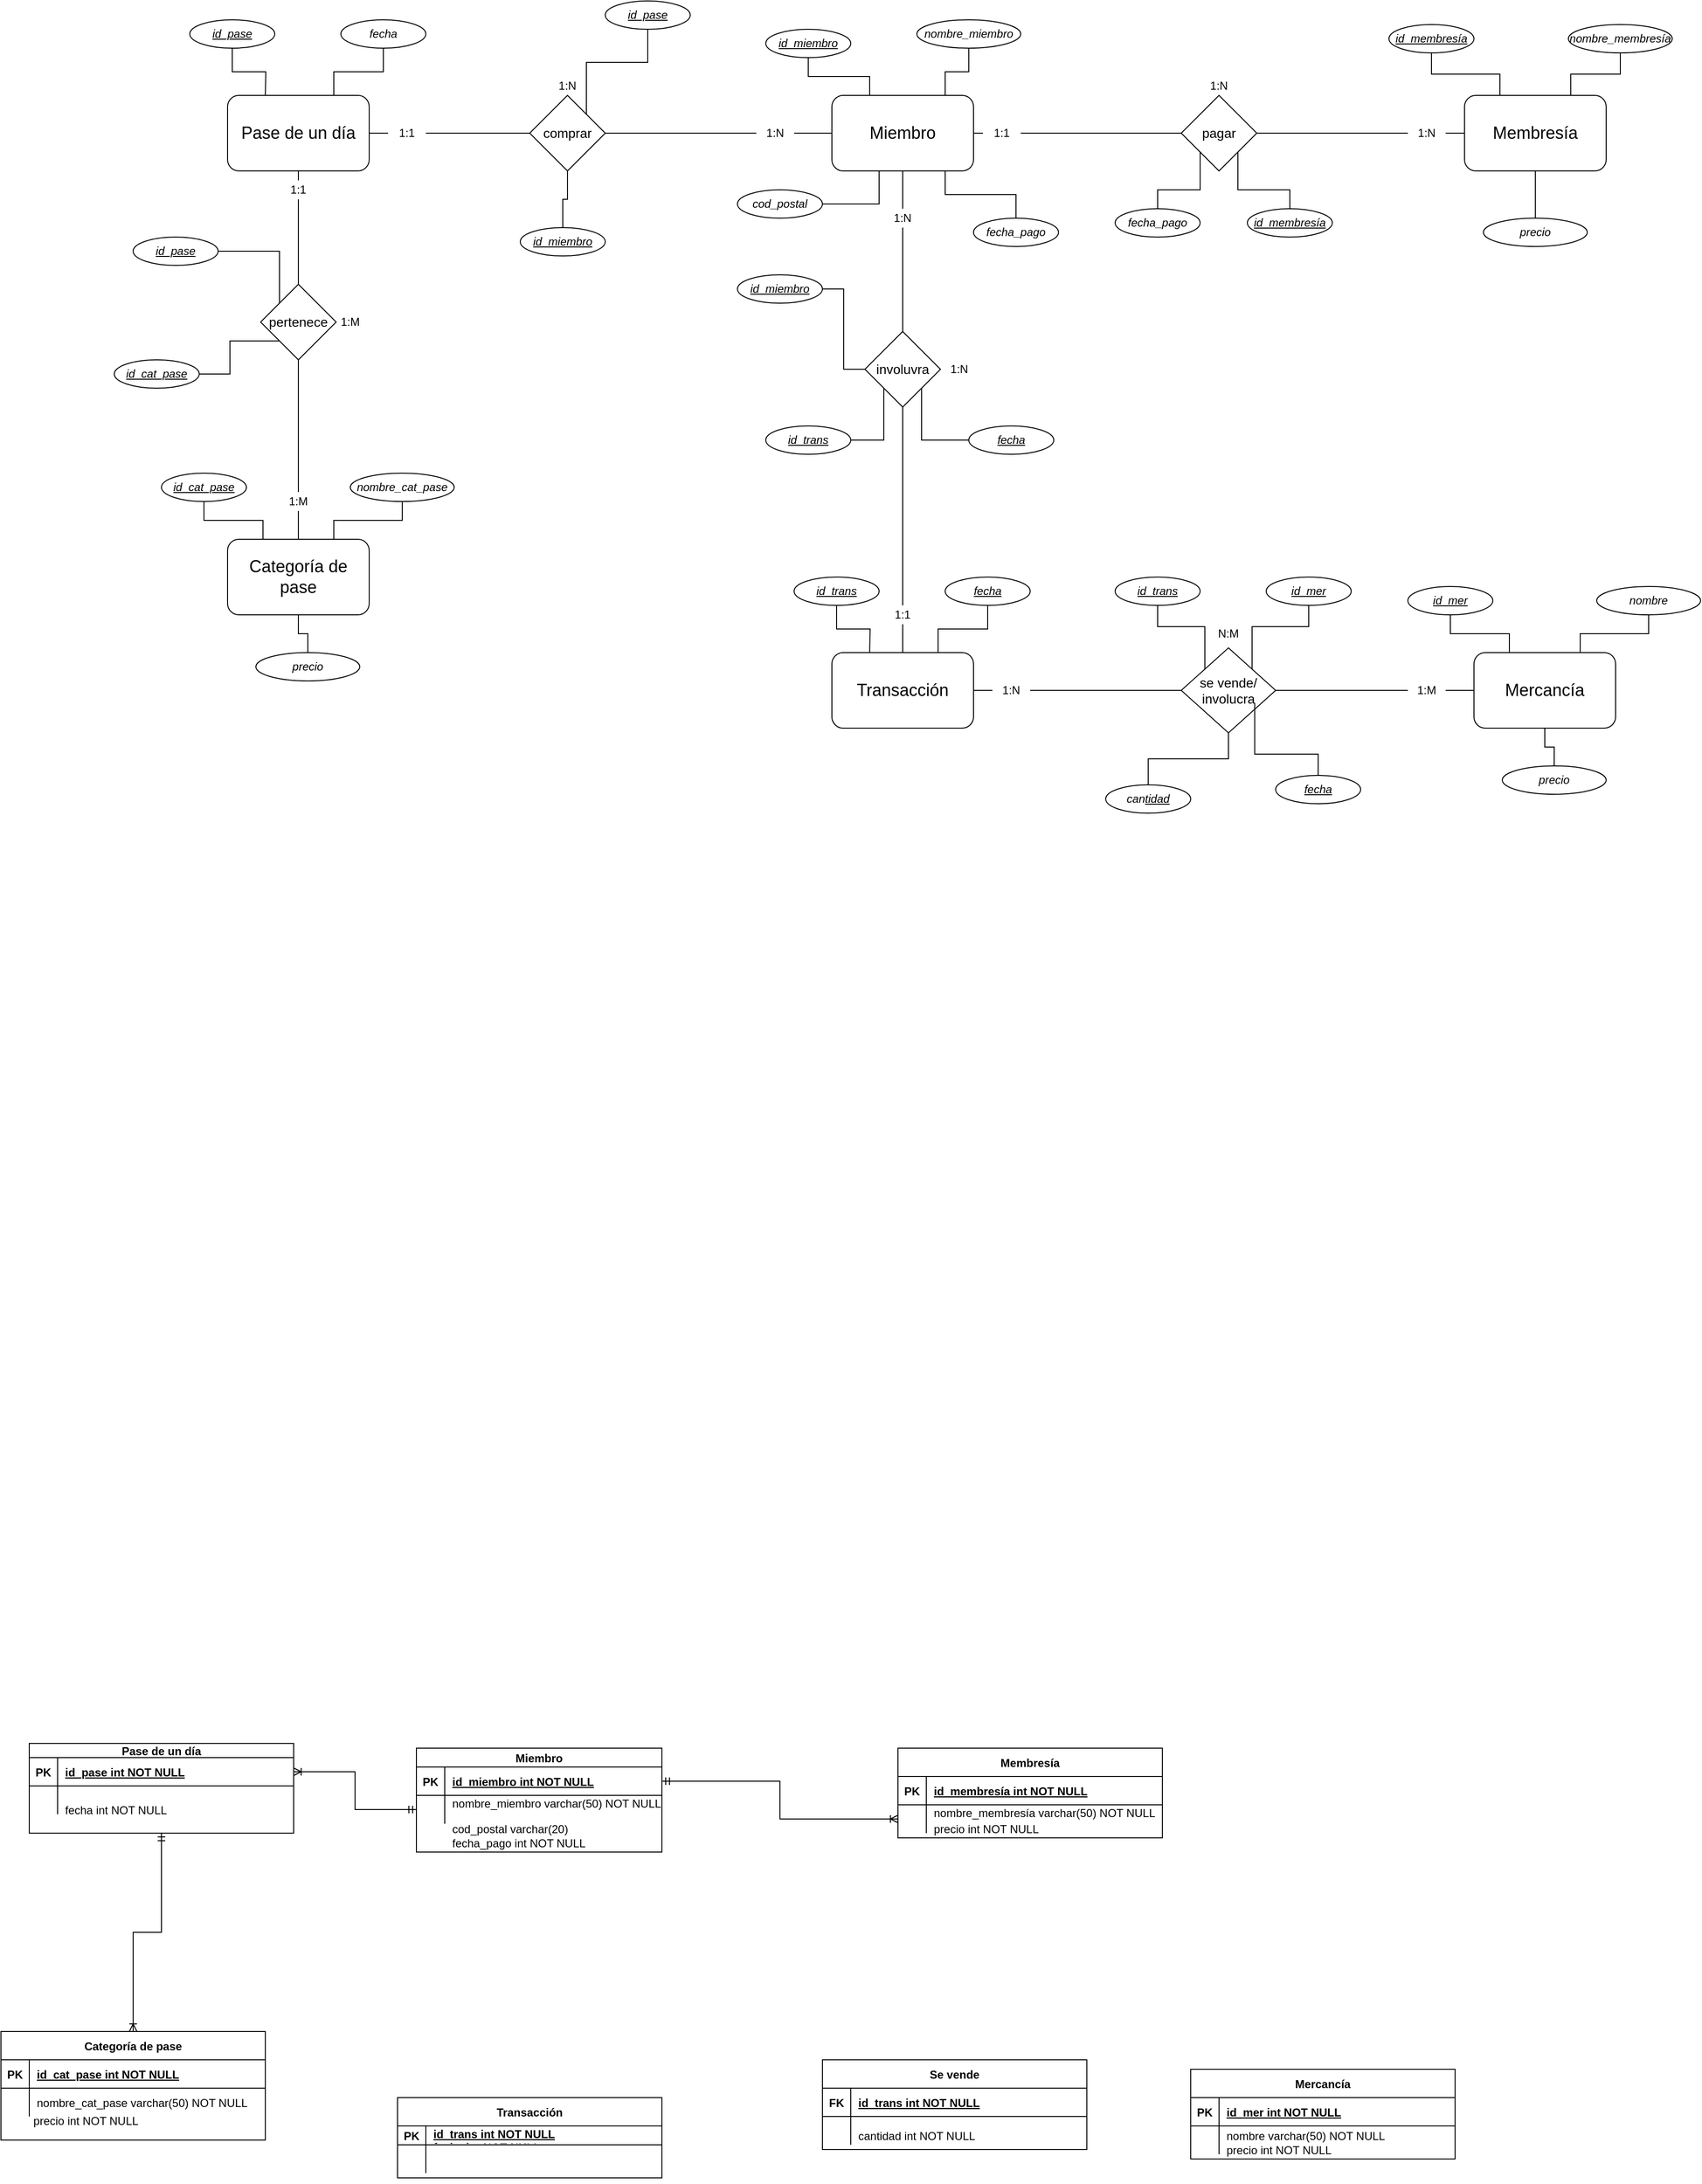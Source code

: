 <mxfile version="14.4.4" type="github">
  <diagram id="R2lEEEUBdFMjLlhIrx00" name="Page-1">
    <mxGraphModel dx="3020" dy="2163" grid="1" gridSize="10" guides="1" tooltips="1" connect="1" arrows="1" fold="1" page="1" pageScale="1" pageWidth="850" pageHeight="1100" math="0" shadow="0" extFonts="Permanent Marker^https://fonts.googleapis.com/css?family=Permanent+Marker">
      <root>
        <mxCell id="0" />
        <mxCell id="1" parent="0" />
        <mxCell id="h92drkJxd7inWmm_5_wo-7" style="edgeStyle=orthogonalEdgeStyle;rounded=0;orthogonalLoop=1;jettySize=auto;html=1;endArrow=none;endFill=0;" edge="1" parent="1" source="h92drkJxd7inWmm_5_wo-1" target="h92drkJxd7inWmm_5_wo-5">
          <mxGeometry relative="1" as="geometry">
            <Array as="points">
              <mxPoint x="540" y="-115" />
              <mxPoint x="615" y="-115" />
            </Array>
          </mxGeometry>
        </mxCell>
        <mxCell id="h92drkJxd7inWmm_5_wo-72" style="edgeStyle=orthogonalEdgeStyle;rounded=0;orthogonalLoop=1;jettySize=auto;html=1;entryX=1;entryY=0.5;entryDx=0;entryDy=0;endArrow=none;endFill=0;" edge="1" parent="1" source="h92drkJxd7inWmm_5_wo-73" target="h92drkJxd7inWmm_5_wo-70">
          <mxGeometry relative="1" as="geometry" />
        </mxCell>
        <mxCell id="h92drkJxd7inWmm_5_wo-1" value="&lt;font style=&quot;font-size: 18px&quot;&gt;Miembro&lt;/font&gt;" style="rounded=1;whiteSpace=wrap;html=1;" vertex="1" parent="1">
          <mxGeometry x="420" y="-220" width="150" height="80" as="geometry" />
        </mxCell>
        <mxCell id="h92drkJxd7inWmm_5_wo-9" style="edgeStyle=orthogonalEdgeStyle;rounded=0;orthogonalLoop=1;jettySize=auto;html=1;endArrow=none;endFill=0;" edge="1" parent="1" source="h92drkJxd7inWmm_5_wo-2" target="h92drkJxd7inWmm_5_wo-1">
          <mxGeometry relative="1" as="geometry">
            <Array as="points">
              <mxPoint x="395" y="-240" />
              <mxPoint x="460" y="-240" />
            </Array>
          </mxGeometry>
        </mxCell>
        <mxCell id="h92drkJxd7inWmm_5_wo-2" value="&lt;u&gt;&lt;i&gt;id_miembro&lt;/i&gt;&lt;/u&gt;" style="ellipse;whiteSpace=wrap;html=1;" vertex="1" parent="1">
          <mxGeometry x="350" y="-290" width="90" height="30" as="geometry" />
        </mxCell>
        <mxCell id="h92drkJxd7inWmm_5_wo-10" style="edgeStyle=orthogonalEdgeStyle;rounded=0;orthogonalLoop=1;jettySize=auto;html=1;endArrow=none;endFill=0;" edge="1" parent="1" source="h92drkJxd7inWmm_5_wo-4" target="h92drkJxd7inWmm_5_wo-1">
          <mxGeometry relative="1" as="geometry">
            <Array as="points">
              <mxPoint x="565" y="-245" />
              <mxPoint x="540" y="-245" />
            </Array>
          </mxGeometry>
        </mxCell>
        <mxCell id="h92drkJxd7inWmm_5_wo-4" value="&lt;i&gt;nombre_miembro&lt;/i&gt;" style="ellipse;whiteSpace=wrap;html=1;" vertex="1" parent="1">
          <mxGeometry x="510" y="-300" width="110" height="30" as="geometry" />
        </mxCell>
        <mxCell id="h92drkJxd7inWmm_5_wo-5" value="&lt;i&gt;fecha_pago&lt;/i&gt;" style="ellipse;whiteSpace=wrap;html=1;" vertex="1" parent="1">
          <mxGeometry x="570" y="-90" width="90" height="30" as="geometry" />
        </mxCell>
        <mxCell id="h92drkJxd7inWmm_5_wo-8" style="edgeStyle=orthogonalEdgeStyle;rounded=0;orthogonalLoop=1;jettySize=auto;html=1;endArrow=none;endFill=0;" edge="1" parent="1" source="h92drkJxd7inWmm_5_wo-6" target="h92drkJxd7inWmm_5_wo-1">
          <mxGeometry relative="1" as="geometry">
            <Array as="points">
              <mxPoint x="470" y="-105" />
            </Array>
          </mxGeometry>
        </mxCell>
        <mxCell id="h92drkJxd7inWmm_5_wo-6" value="&lt;i&gt;cod_postal&lt;/i&gt;" style="ellipse;whiteSpace=wrap;html=1;" vertex="1" parent="1">
          <mxGeometry x="320" y="-120" width="90" height="30" as="geometry" />
        </mxCell>
        <mxCell id="h92drkJxd7inWmm_5_wo-14" value="&lt;font style=&quot;font-size: 18px&quot;&gt;Membresía&lt;/font&gt;" style="rounded=1;whiteSpace=wrap;html=1;" vertex="1" parent="1">
          <mxGeometry x="1090" y="-220" width="150" height="80" as="geometry" />
        </mxCell>
        <mxCell id="h92drkJxd7inWmm_5_wo-21" style="edgeStyle=orthogonalEdgeStyle;rounded=0;orthogonalLoop=1;jettySize=auto;html=1;entryX=0.25;entryY=0;entryDx=0;entryDy=0;endArrow=none;endFill=0;" edge="1" parent="1" source="h92drkJxd7inWmm_5_wo-15" target="h92drkJxd7inWmm_5_wo-14">
          <mxGeometry relative="1" as="geometry" />
        </mxCell>
        <mxCell id="h92drkJxd7inWmm_5_wo-15" value="&lt;u&gt;&lt;i&gt;id_membresía&lt;/i&gt;&lt;/u&gt;" style="ellipse;whiteSpace=wrap;html=1;" vertex="1" parent="1">
          <mxGeometry x="1010" y="-295" width="90" height="30" as="geometry" />
        </mxCell>
        <mxCell id="h92drkJxd7inWmm_5_wo-20" style="edgeStyle=orthogonalEdgeStyle;rounded=0;orthogonalLoop=1;jettySize=auto;html=1;entryX=0.75;entryY=0;entryDx=0;entryDy=0;endArrow=none;endFill=0;" edge="1" parent="1" source="h92drkJxd7inWmm_5_wo-17" target="h92drkJxd7inWmm_5_wo-14">
          <mxGeometry relative="1" as="geometry" />
        </mxCell>
        <mxCell id="h92drkJxd7inWmm_5_wo-17" value="&lt;i&gt;nombre_membresía&lt;/i&gt;" style="ellipse;whiteSpace=wrap;html=1;" vertex="1" parent="1">
          <mxGeometry x="1200" y="-295" width="110" height="30" as="geometry" />
        </mxCell>
        <mxCell id="h92drkJxd7inWmm_5_wo-22" style="edgeStyle=orthogonalEdgeStyle;rounded=0;orthogonalLoop=1;jettySize=auto;html=1;endArrow=none;endFill=0;" edge="1" parent="1" source="h92drkJxd7inWmm_5_wo-18" target="h92drkJxd7inWmm_5_wo-14">
          <mxGeometry relative="1" as="geometry" />
        </mxCell>
        <mxCell id="h92drkJxd7inWmm_5_wo-18" value="&lt;i&gt;precio&lt;/i&gt;" style="ellipse;whiteSpace=wrap;html=1;" vertex="1" parent="1">
          <mxGeometry x="1110" y="-90" width="110" height="30" as="geometry" />
        </mxCell>
        <mxCell id="h92drkJxd7inWmm_5_wo-24" style="edgeStyle=orthogonalEdgeStyle;rounded=0;orthogonalLoop=1;jettySize=auto;html=1;entryX=0;entryY=0.5;entryDx=0;entryDy=0;endArrow=none;endFill=0;" edge="1" parent="1" source="h92drkJxd7inWmm_5_wo-67" target="h92drkJxd7inWmm_5_wo-14">
          <mxGeometry relative="1" as="geometry" />
        </mxCell>
        <mxCell id="h92drkJxd7inWmm_5_wo-25" style="edgeStyle=orthogonalEdgeStyle;rounded=0;orthogonalLoop=1;jettySize=auto;html=1;endArrow=none;endFill=0;" edge="1" parent="1" source="h92drkJxd7inWmm_5_wo-65" target="h92drkJxd7inWmm_5_wo-1">
          <mxGeometry relative="1" as="geometry">
            <Array as="points">
              <mxPoint x="570" y="-180" />
              <mxPoint x="570" y="-180" />
            </Array>
          </mxGeometry>
        </mxCell>
        <mxCell id="h92drkJxd7inWmm_5_wo-23" value="&lt;font style=&quot;font-size: 14px&quot;&gt;pagar&lt;/font&gt;" style="rhombus;whiteSpace=wrap;html=1;" vertex="1" parent="1">
          <mxGeometry x="790" y="-220" width="80" height="80" as="geometry" />
        </mxCell>
        <mxCell id="h92drkJxd7inWmm_5_wo-27" style="edgeStyle=orthogonalEdgeStyle;rounded=0;orthogonalLoop=1;jettySize=auto;html=1;entryX=0;entryY=1;entryDx=0;entryDy=0;endArrow=none;endFill=0;" edge="1" parent="1" source="h92drkJxd7inWmm_5_wo-26" target="h92drkJxd7inWmm_5_wo-23">
          <mxGeometry relative="1" as="geometry" />
        </mxCell>
        <mxCell id="h92drkJxd7inWmm_5_wo-26" value="&lt;i&gt;fecha_pago&lt;/i&gt;" style="ellipse;whiteSpace=wrap;html=1;" vertex="1" parent="1">
          <mxGeometry x="720" y="-100" width="90" height="30" as="geometry" />
        </mxCell>
        <mxCell id="h92drkJxd7inWmm_5_wo-29" style="edgeStyle=orthogonalEdgeStyle;rounded=0;orthogonalLoop=1;jettySize=auto;html=1;entryX=1;entryY=1;entryDx=0;entryDy=0;endArrow=none;endFill=0;" edge="1" parent="1" source="h92drkJxd7inWmm_5_wo-28" target="h92drkJxd7inWmm_5_wo-23">
          <mxGeometry relative="1" as="geometry" />
        </mxCell>
        <mxCell id="h92drkJxd7inWmm_5_wo-28" value="&lt;u&gt;&lt;i&gt;id_membresía&lt;/i&gt;&lt;/u&gt;" style="ellipse;whiteSpace=wrap;html=1;" vertex="1" parent="1">
          <mxGeometry x="860" y="-100" width="90" height="30" as="geometry" />
        </mxCell>
        <mxCell id="h92drkJxd7inWmm_5_wo-30" value="&lt;font style=&quot;font-size: 18px&quot;&gt;Categoría de pase&lt;/font&gt;" style="rounded=1;whiteSpace=wrap;html=1;" vertex="1" parent="1">
          <mxGeometry x="-220" y="250" width="150" height="80" as="geometry" />
        </mxCell>
        <mxCell id="h92drkJxd7inWmm_5_wo-35" style="edgeStyle=orthogonalEdgeStyle;rounded=0;orthogonalLoop=1;jettySize=auto;html=1;entryX=0.25;entryY=0;entryDx=0;entryDy=0;endArrow=none;endFill=0;" edge="1" parent="1" source="h92drkJxd7inWmm_5_wo-31" target="h92drkJxd7inWmm_5_wo-30">
          <mxGeometry relative="1" as="geometry" />
        </mxCell>
        <mxCell id="h92drkJxd7inWmm_5_wo-31" value="&lt;i&gt;&lt;u&gt;id_cat_pase&lt;/u&gt;&lt;/i&gt;" style="ellipse;whiteSpace=wrap;html=1;" vertex="1" parent="1">
          <mxGeometry x="-290" y="180" width="90" height="30" as="geometry" />
        </mxCell>
        <mxCell id="h92drkJxd7inWmm_5_wo-36" style="edgeStyle=orthogonalEdgeStyle;rounded=0;orthogonalLoop=1;jettySize=auto;html=1;entryX=0.75;entryY=0;entryDx=0;entryDy=0;endArrow=none;endFill=0;" edge="1" parent="1" source="h92drkJxd7inWmm_5_wo-33" target="h92drkJxd7inWmm_5_wo-30">
          <mxGeometry relative="1" as="geometry" />
        </mxCell>
        <mxCell id="h92drkJxd7inWmm_5_wo-33" value="&lt;i&gt;nombre_cat_pase&lt;/i&gt;" style="ellipse;whiteSpace=wrap;html=1;" vertex="1" parent="1">
          <mxGeometry x="-90" y="180" width="110" height="30" as="geometry" />
        </mxCell>
        <mxCell id="h92drkJxd7inWmm_5_wo-37" style="edgeStyle=orthogonalEdgeStyle;rounded=0;orthogonalLoop=1;jettySize=auto;html=1;endArrow=none;endFill=0;" edge="1" parent="1" source="h92drkJxd7inWmm_5_wo-34" target="h92drkJxd7inWmm_5_wo-30">
          <mxGeometry relative="1" as="geometry" />
        </mxCell>
        <mxCell id="h92drkJxd7inWmm_5_wo-34" value="&lt;i&gt;precio&lt;/i&gt;" style="ellipse;whiteSpace=wrap;html=1;" vertex="1" parent="1">
          <mxGeometry x="-190" y="370" width="110" height="30" as="geometry" />
        </mxCell>
        <mxCell id="h92drkJxd7inWmm_5_wo-71" style="edgeStyle=orthogonalEdgeStyle;rounded=0;orthogonalLoop=1;jettySize=auto;html=1;entryX=0;entryY=0.5;entryDx=0;entryDy=0;endArrow=none;endFill=0;" edge="1" parent="1" source="h92drkJxd7inWmm_5_wo-75" target="h92drkJxd7inWmm_5_wo-70">
          <mxGeometry relative="1" as="geometry" />
        </mxCell>
        <mxCell id="h92drkJxd7inWmm_5_wo-38" value="&lt;font style=&quot;font-size: 18px&quot;&gt;Pase de un día&lt;/font&gt;" style="rounded=1;whiteSpace=wrap;html=1;" vertex="1" parent="1">
          <mxGeometry x="-220" y="-220" width="150" height="80" as="geometry" />
        </mxCell>
        <mxCell id="h92drkJxd7inWmm_5_wo-46" style="edgeStyle=orthogonalEdgeStyle;rounded=0;orthogonalLoop=1;jettySize=auto;html=1;endArrow=none;endFill=0;" edge="1" parent="1" source="h92drkJxd7inWmm_5_wo-43">
          <mxGeometry relative="1" as="geometry">
            <mxPoint x="-180" y="-220" as="targetPoint" />
          </mxGeometry>
        </mxCell>
        <mxCell id="h92drkJxd7inWmm_5_wo-43" value="&lt;i&gt;&lt;u&gt;id_pase&lt;/u&gt;&lt;/i&gt;" style="ellipse;whiteSpace=wrap;html=1;" vertex="1" parent="1">
          <mxGeometry x="-260" y="-300" width="90" height="30" as="geometry" />
        </mxCell>
        <mxCell id="h92drkJxd7inWmm_5_wo-45" style="edgeStyle=orthogonalEdgeStyle;rounded=0;orthogonalLoop=1;jettySize=auto;html=1;entryX=0.75;entryY=0;entryDx=0;entryDy=0;endArrow=none;endFill=0;" edge="1" parent="1" source="h92drkJxd7inWmm_5_wo-44" target="h92drkJxd7inWmm_5_wo-38">
          <mxGeometry relative="1" as="geometry" />
        </mxCell>
        <mxCell id="h92drkJxd7inWmm_5_wo-44" value="&lt;i&gt;fecha&lt;/i&gt;" style="ellipse;whiteSpace=wrap;html=1;" vertex="1" parent="1">
          <mxGeometry x="-100" y="-300" width="90" height="30" as="geometry" />
        </mxCell>
        <mxCell id="h92drkJxd7inWmm_5_wo-98" style="edgeStyle=orthogonalEdgeStyle;rounded=0;orthogonalLoop=1;jettySize=auto;html=1;endArrow=none;endFill=0;" edge="1" parent="1" source="h92drkJxd7inWmm_5_wo-99" target="h92drkJxd7inWmm_5_wo-96">
          <mxGeometry relative="1" as="geometry" />
        </mxCell>
        <mxCell id="h92drkJxd7inWmm_5_wo-53" value="&lt;font style=&quot;font-size: 18px&quot;&gt;Mercancía&lt;/font&gt;" style="rounded=1;whiteSpace=wrap;html=1;" vertex="1" parent="1">
          <mxGeometry x="1100" y="370" width="150" height="80" as="geometry" />
        </mxCell>
        <mxCell id="h92drkJxd7inWmm_5_wo-54" style="edgeStyle=orthogonalEdgeStyle;rounded=0;orthogonalLoop=1;jettySize=auto;html=1;entryX=0.25;entryY=0;entryDx=0;entryDy=0;endArrow=none;endFill=0;" edge="1" parent="1" source="h92drkJxd7inWmm_5_wo-55" target="h92drkJxd7inWmm_5_wo-53">
          <mxGeometry relative="1" as="geometry" />
        </mxCell>
        <mxCell id="h92drkJxd7inWmm_5_wo-55" value="&lt;i&gt;&lt;u&gt;id_mer&lt;/u&gt;&lt;/i&gt;" style="ellipse;whiteSpace=wrap;html=1;" vertex="1" parent="1">
          <mxGeometry x="1030" y="300" width="90" height="30" as="geometry" />
        </mxCell>
        <mxCell id="h92drkJxd7inWmm_5_wo-56" style="edgeStyle=orthogonalEdgeStyle;rounded=0;orthogonalLoop=1;jettySize=auto;html=1;entryX=0.75;entryY=0;entryDx=0;entryDy=0;endArrow=none;endFill=0;" edge="1" parent="1" source="h92drkJxd7inWmm_5_wo-57" target="h92drkJxd7inWmm_5_wo-53">
          <mxGeometry relative="1" as="geometry" />
        </mxCell>
        <mxCell id="h92drkJxd7inWmm_5_wo-57" value="&lt;i&gt;nombre&lt;/i&gt;" style="ellipse;whiteSpace=wrap;html=1;" vertex="1" parent="1">
          <mxGeometry x="1230" y="300" width="110" height="30" as="geometry" />
        </mxCell>
        <mxCell id="h92drkJxd7inWmm_5_wo-58" style="edgeStyle=orthogonalEdgeStyle;rounded=0;orthogonalLoop=1;jettySize=auto;html=1;endArrow=none;endFill=0;" edge="1" parent="1" source="h92drkJxd7inWmm_5_wo-59" target="h92drkJxd7inWmm_5_wo-53">
          <mxGeometry relative="1" as="geometry" />
        </mxCell>
        <mxCell id="h92drkJxd7inWmm_5_wo-59" value="&lt;i&gt;precio&lt;/i&gt;" style="ellipse;whiteSpace=wrap;html=1;" vertex="1" parent="1">
          <mxGeometry x="1130" y="490" width="110" height="30" as="geometry" />
        </mxCell>
        <mxCell id="h92drkJxd7inWmm_5_wo-97" style="edgeStyle=orthogonalEdgeStyle;rounded=0;orthogonalLoop=1;jettySize=auto;html=1;endArrow=none;endFill=0;" edge="1" parent="1" source="h92drkJxd7inWmm_5_wo-101" target="h92drkJxd7inWmm_5_wo-96">
          <mxGeometry relative="1" as="geometry" />
        </mxCell>
        <mxCell id="h92drkJxd7inWmm_5_wo-60" value="&lt;font style=&quot;font-size: 18px&quot;&gt;Transacción&lt;/font&gt;" style="rounded=1;whiteSpace=wrap;html=1;" vertex="1" parent="1">
          <mxGeometry x="420" y="370" width="150" height="80" as="geometry" />
        </mxCell>
        <mxCell id="h92drkJxd7inWmm_5_wo-61" style="edgeStyle=orthogonalEdgeStyle;rounded=0;orthogonalLoop=1;jettySize=auto;html=1;endArrow=none;endFill=0;" edge="1" parent="1" source="h92drkJxd7inWmm_5_wo-62">
          <mxGeometry relative="1" as="geometry">
            <mxPoint x="460" y="370" as="targetPoint" />
          </mxGeometry>
        </mxCell>
        <mxCell id="h92drkJxd7inWmm_5_wo-62" value="&lt;i&gt;&lt;u&gt;id_trans&lt;/u&gt;&lt;/i&gt;" style="ellipse;whiteSpace=wrap;html=1;" vertex="1" parent="1">
          <mxGeometry x="380" y="290" width="90" height="30" as="geometry" />
        </mxCell>
        <mxCell id="h92drkJxd7inWmm_5_wo-63" style="edgeStyle=orthogonalEdgeStyle;rounded=0;orthogonalLoop=1;jettySize=auto;html=1;entryX=0.75;entryY=0;entryDx=0;entryDy=0;endArrow=none;endFill=0;" edge="1" parent="1" source="h92drkJxd7inWmm_5_wo-64" target="h92drkJxd7inWmm_5_wo-60">
          <mxGeometry relative="1" as="geometry" />
        </mxCell>
        <mxCell id="h92drkJxd7inWmm_5_wo-64" value="&lt;i&gt;&lt;u&gt;fecha&lt;/u&gt;&lt;/i&gt;" style="ellipse;whiteSpace=wrap;html=1;" vertex="1" parent="1">
          <mxGeometry x="540" y="290" width="90" height="30" as="geometry" />
        </mxCell>
        <mxCell id="h92drkJxd7inWmm_5_wo-65" value="1:1" style="text;html=1;strokeColor=none;fillColor=none;align=center;verticalAlign=middle;whiteSpace=wrap;rounded=0;" vertex="1" parent="1">
          <mxGeometry x="580" y="-190" width="40" height="20" as="geometry" />
        </mxCell>
        <mxCell id="h92drkJxd7inWmm_5_wo-66" style="edgeStyle=orthogonalEdgeStyle;rounded=0;orthogonalLoop=1;jettySize=auto;html=1;endArrow=none;endFill=0;" edge="1" parent="1" source="h92drkJxd7inWmm_5_wo-23" target="h92drkJxd7inWmm_5_wo-65">
          <mxGeometry relative="1" as="geometry">
            <mxPoint x="790" y="-180" as="sourcePoint" />
            <mxPoint x="570" y="-180" as="targetPoint" />
          </mxGeometry>
        </mxCell>
        <mxCell id="h92drkJxd7inWmm_5_wo-67" value="1:N" style="text;html=1;strokeColor=none;fillColor=none;align=center;verticalAlign=middle;whiteSpace=wrap;rounded=0;" vertex="1" parent="1">
          <mxGeometry x="1030" y="-190" width="40" height="20" as="geometry" />
        </mxCell>
        <mxCell id="h92drkJxd7inWmm_5_wo-68" style="edgeStyle=orthogonalEdgeStyle;rounded=0;orthogonalLoop=1;jettySize=auto;html=1;entryX=0;entryY=0.5;entryDx=0;entryDy=0;endArrow=none;endFill=0;" edge="1" parent="1" source="h92drkJxd7inWmm_5_wo-23" target="h92drkJxd7inWmm_5_wo-67">
          <mxGeometry relative="1" as="geometry">
            <mxPoint x="870" y="-180" as="sourcePoint" />
            <mxPoint x="1090" y="-180" as="targetPoint" />
          </mxGeometry>
        </mxCell>
        <mxCell id="h92drkJxd7inWmm_5_wo-69" value="1:N" style="text;html=1;strokeColor=none;fillColor=none;align=center;verticalAlign=middle;whiteSpace=wrap;rounded=0;" vertex="1" parent="1">
          <mxGeometry x="810" y="-240" width="40" height="20" as="geometry" />
        </mxCell>
        <mxCell id="h92drkJxd7inWmm_5_wo-117" style="edgeStyle=orthogonalEdgeStyle;rounded=0;orthogonalLoop=1;jettySize=auto;html=1;endArrow=none;endFill=0;exitX=1;exitY=0;exitDx=0;exitDy=0;" edge="1" parent="1" source="h92drkJxd7inWmm_5_wo-70" target="h92drkJxd7inWmm_5_wo-112">
          <mxGeometry relative="1" as="geometry" />
        </mxCell>
        <mxCell id="h92drkJxd7inWmm_5_wo-70" value="&lt;font style=&quot;font-size: 14px&quot;&gt;comprar&lt;/font&gt;" style="rhombus;whiteSpace=wrap;html=1;" vertex="1" parent="1">
          <mxGeometry x="100" y="-220" width="80" height="80" as="geometry" />
        </mxCell>
        <mxCell id="h92drkJxd7inWmm_5_wo-73" value="1:N" style="text;html=1;strokeColor=none;fillColor=none;align=center;verticalAlign=middle;whiteSpace=wrap;rounded=0;" vertex="1" parent="1">
          <mxGeometry x="340" y="-190" width="40" height="20" as="geometry" />
        </mxCell>
        <mxCell id="h92drkJxd7inWmm_5_wo-74" style="edgeStyle=orthogonalEdgeStyle;rounded=0;orthogonalLoop=1;jettySize=auto;html=1;entryX=1;entryY=0.5;entryDx=0;entryDy=0;endArrow=none;endFill=0;" edge="1" parent="1" source="h92drkJxd7inWmm_5_wo-1" target="h92drkJxd7inWmm_5_wo-73">
          <mxGeometry relative="1" as="geometry">
            <mxPoint x="420" y="-180" as="sourcePoint" />
            <mxPoint x="180" y="-180" as="targetPoint" />
          </mxGeometry>
        </mxCell>
        <mxCell id="h92drkJxd7inWmm_5_wo-75" value="1:1" style="text;html=1;strokeColor=none;fillColor=none;align=center;verticalAlign=middle;whiteSpace=wrap;rounded=0;" vertex="1" parent="1">
          <mxGeometry x="-50" y="-190" width="40" height="20" as="geometry" />
        </mxCell>
        <mxCell id="h92drkJxd7inWmm_5_wo-77" style="edgeStyle=orthogonalEdgeStyle;rounded=0;orthogonalLoop=1;jettySize=auto;html=1;entryX=0;entryY=0.5;entryDx=0;entryDy=0;endArrow=none;endFill=0;" edge="1" parent="1" source="h92drkJxd7inWmm_5_wo-38" target="h92drkJxd7inWmm_5_wo-75">
          <mxGeometry relative="1" as="geometry">
            <mxPoint x="-70" y="-180" as="sourcePoint" />
            <mxPoint x="100" y="-180" as="targetPoint" />
          </mxGeometry>
        </mxCell>
        <mxCell id="h92drkJxd7inWmm_5_wo-78" value="1:N" style="text;html=1;strokeColor=none;fillColor=none;align=center;verticalAlign=middle;whiteSpace=wrap;rounded=0;" vertex="1" parent="1">
          <mxGeometry x="120" y="-240" width="40" height="20" as="geometry" />
        </mxCell>
        <mxCell id="h92drkJxd7inWmm_5_wo-80" style="edgeStyle=orthogonalEdgeStyle;rounded=0;orthogonalLoop=1;jettySize=auto;html=1;endArrow=none;endFill=0;" edge="1" parent="1" source="h92drkJxd7inWmm_5_wo-82" target="h92drkJxd7inWmm_5_wo-38">
          <mxGeometry relative="1" as="geometry">
            <Array as="points">
              <mxPoint x="-145" y="-140" />
              <mxPoint x="-145" y="-140" />
            </Array>
          </mxGeometry>
        </mxCell>
        <mxCell id="h92drkJxd7inWmm_5_wo-81" style="edgeStyle=orthogonalEdgeStyle;rounded=0;orthogonalLoop=1;jettySize=auto;html=1;endArrow=none;endFill=0;" edge="1" parent="1" source="h92drkJxd7inWmm_5_wo-84" target="h92drkJxd7inWmm_5_wo-30">
          <mxGeometry relative="1" as="geometry" />
        </mxCell>
        <mxCell id="h92drkJxd7inWmm_5_wo-79" value="&lt;font style=&quot;font-size: 14px&quot;&gt;pertenece&lt;/font&gt;" style="rhombus;whiteSpace=wrap;html=1;" vertex="1" parent="1">
          <mxGeometry x="-185" y="-20" width="80" height="80" as="geometry" />
        </mxCell>
        <mxCell id="h92drkJxd7inWmm_5_wo-82" value="1:1" style="text;html=1;strokeColor=none;fillColor=none;align=center;verticalAlign=middle;whiteSpace=wrap;rounded=0;" vertex="1" parent="1">
          <mxGeometry x="-165" y="-130" width="40" height="20" as="geometry" />
        </mxCell>
        <mxCell id="h92drkJxd7inWmm_5_wo-83" style="edgeStyle=orthogonalEdgeStyle;rounded=0;orthogonalLoop=1;jettySize=auto;html=1;endArrow=none;endFill=0;" edge="1" parent="1" source="h92drkJxd7inWmm_5_wo-79" target="h92drkJxd7inWmm_5_wo-82">
          <mxGeometry relative="1" as="geometry">
            <mxPoint x="-145" y="-20" as="sourcePoint" />
            <mxPoint x="-145" y="-140" as="targetPoint" />
          </mxGeometry>
        </mxCell>
        <mxCell id="h92drkJxd7inWmm_5_wo-84" value="1:M" style="text;html=1;strokeColor=none;fillColor=none;align=center;verticalAlign=middle;whiteSpace=wrap;rounded=0;" vertex="1" parent="1">
          <mxGeometry x="-165" y="200" width="40" height="20" as="geometry" />
        </mxCell>
        <mxCell id="h92drkJxd7inWmm_5_wo-85" style="edgeStyle=orthogonalEdgeStyle;rounded=0;orthogonalLoop=1;jettySize=auto;html=1;endArrow=none;endFill=0;" edge="1" parent="1" source="h92drkJxd7inWmm_5_wo-79" target="h92drkJxd7inWmm_5_wo-84">
          <mxGeometry relative="1" as="geometry">
            <mxPoint x="-145" y="60" as="sourcePoint" />
            <mxPoint x="-145" y="250" as="targetPoint" />
          </mxGeometry>
        </mxCell>
        <mxCell id="h92drkJxd7inWmm_5_wo-86" value="1:M" style="text;html=1;strokeColor=none;fillColor=none;align=center;verticalAlign=middle;whiteSpace=wrap;rounded=0;" vertex="1" parent="1">
          <mxGeometry x="-110" y="10" width="40" height="20" as="geometry" />
        </mxCell>
        <mxCell id="h92drkJxd7inWmm_5_wo-88" style="edgeStyle=orthogonalEdgeStyle;rounded=0;orthogonalLoop=1;jettySize=auto;html=1;endArrow=none;endFill=0;" edge="1" parent="1" source="h92drkJxd7inWmm_5_wo-93" target="h92drkJxd7inWmm_5_wo-1">
          <mxGeometry relative="1" as="geometry" />
        </mxCell>
        <mxCell id="h92drkJxd7inWmm_5_wo-89" style="edgeStyle=orthogonalEdgeStyle;rounded=0;orthogonalLoop=1;jettySize=auto;html=1;endArrow=none;endFill=0;" edge="1" parent="1" source="h92drkJxd7inWmm_5_wo-90" target="h92drkJxd7inWmm_5_wo-60">
          <mxGeometry relative="1" as="geometry" />
        </mxCell>
        <mxCell id="h92drkJxd7inWmm_5_wo-87" value="&lt;font style=&quot;font-size: 14px&quot;&gt;involuvra&lt;/font&gt;" style="rhombus;whiteSpace=wrap;html=1;" vertex="1" parent="1">
          <mxGeometry x="455" y="30" width="80" height="80" as="geometry" />
        </mxCell>
        <mxCell id="h92drkJxd7inWmm_5_wo-90" value="1:1" style="text;html=1;strokeColor=none;fillColor=none;align=center;verticalAlign=middle;whiteSpace=wrap;rounded=0;" vertex="1" parent="1">
          <mxGeometry x="475" y="320" width="40" height="20" as="geometry" />
        </mxCell>
        <mxCell id="h92drkJxd7inWmm_5_wo-92" style="edgeStyle=orthogonalEdgeStyle;rounded=0;orthogonalLoop=1;jettySize=auto;html=1;endArrow=none;endFill=0;" edge="1" parent="1" source="h92drkJxd7inWmm_5_wo-87" target="h92drkJxd7inWmm_5_wo-90">
          <mxGeometry relative="1" as="geometry">
            <mxPoint x="495" y="110" as="sourcePoint" />
            <mxPoint x="495" y="370" as="targetPoint" />
          </mxGeometry>
        </mxCell>
        <mxCell id="h92drkJxd7inWmm_5_wo-93" value="1:N" style="text;html=1;strokeColor=none;fillColor=none;align=center;verticalAlign=middle;whiteSpace=wrap;rounded=0;" vertex="1" parent="1">
          <mxGeometry x="475" y="-100" width="40" height="20" as="geometry" />
        </mxCell>
        <mxCell id="h92drkJxd7inWmm_5_wo-94" style="edgeStyle=orthogonalEdgeStyle;rounded=0;orthogonalLoop=1;jettySize=auto;html=1;endArrow=none;endFill=0;" edge="1" parent="1" source="h92drkJxd7inWmm_5_wo-87" target="h92drkJxd7inWmm_5_wo-93">
          <mxGeometry relative="1" as="geometry">
            <mxPoint x="495" y="30" as="sourcePoint" />
            <mxPoint x="495" y="-140" as="targetPoint" />
          </mxGeometry>
        </mxCell>
        <mxCell id="h92drkJxd7inWmm_5_wo-95" value="1:N" style="text;html=1;strokeColor=none;fillColor=none;align=center;verticalAlign=middle;whiteSpace=wrap;rounded=0;" vertex="1" parent="1">
          <mxGeometry x="535" y="60" width="40" height="20" as="geometry" />
        </mxCell>
        <mxCell id="h92drkJxd7inWmm_5_wo-96" value="&lt;font style=&quot;font-size: 14px&quot;&gt;se vende/&lt;br&gt;involucra&lt;br&gt;&lt;/font&gt;" style="rhombus;whiteSpace=wrap;html=1;" vertex="1" parent="1">
          <mxGeometry x="790" y="365" width="100" height="90" as="geometry" />
        </mxCell>
        <mxCell id="h92drkJxd7inWmm_5_wo-99" value="1:M&lt;span style=&quot;color: rgba(0 , 0 , 0 , 0) ; font-family: monospace ; font-size: 0px&quot;&gt;%3CmxGraphModel%3E%3Croot%3E%3CmxCell%20id%3D%220%22%2F%3E%3CmxCell%20id%3D%221%22%20parent%3D%220%22%2F%3E%3CmxCell%20id%3D%222%22%20value%3D%221%3AN%22%20style%3D%22text%3Bhtml%3D1%3BstrokeColor%3Dnone%3BfillColor%3Dnone%3Balign%3Dcenter%3BverticalAlign%3Dmiddle%3BwhiteSpace%3Dwrap%3Brounded%3D0%3B%22%20vertex%3D%221%22%20parent%3D%221%22%3E%3CmxGeometry%20x%3D%221030%22%20y%3D%22400%22%20width%3D%2240%22%20height%3D%2220%22%20as%3D%22geometry%22%2F%3E%3C%2FmxCell%3E%3C%2Froot%3E%3C%2FmxGraphModel%3E&lt;/span&gt;" style="text;html=1;strokeColor=none;fillColor=none;align=center;verticalAlign=middle;whiteSpace=wrap;rounded=0;" vertex="1" parent="1">
          <mxGeometry x="1030" y="400" width="40" height="20" as="geometry" />
        </mxCell>
        <mxCell id="h92drkJxd7inWmm_5_wo-100" style="edgeStyle=orthogonalEdgeStyle;rounded=0;orthogonalLoop=1;jettySize=auto;html=1;endArrow=none;endFill=0;" edge="1" parent="1" source="h92drkJxd7inWmm_5_wo-53" target="h92drkJxd7inWmm_5_wo-99">
          <mxGeometry relative="1" as="geometry">
            <mxPoint x="1100" y="410" as="sourcePoint" />
            <mxPoint x="880" y="410" as="targetPoint" />
          </mxGeometry>
        </mxCell>
        <mxCell id="h92drkJxd7inWmm_5_wo-101" value="1:N" style="text;html=1;strokeColor=none;fillColor=none;align=center;verticalAlign=middle;whiteSpace=wrap;rounded=0;" vertex="1" parent="1">
          <mxGeometry x="590" y="400" width="40" height="20" as="geometry" />
        </mxCell>
        <mxCell id="h92drkJxd7inWmm_5_wo-102" style="edgeStyle=orthogonalEdgeStyle;rounded=0;orthogonalLoop=1;jettySize=auto;html=1;endArrow=none;endFill=0;" edge="1" parent="1" source="h92drkJxd7inWmm_5_wo-60" target="h92drkJxd7inWmm_5_wo-101">
          <mxGeometry relative="1" as="geometry">
            <mxPoint x="570" y="410" as="sourcePoint" />
            <mxPoint x="800" y="410" as="targetPoint" />
          </mxGeometry>
        </mxCell>
        <mxCell id="h92drkJxd7inWmm_5_wo-103" value="N:M" style="text;html=1;strokeColor=none;fillColor=none;align=center;verticalAlign=middle;whiteSpace=wrap;rounded=0;" vertex="1" parent="1">
          <mxGeometry x="820" y="340" width="40" height="20" as="geometry" />
        </mxCell>
        <mxCell id="h92drkJxd7inWmm_5_wo-109" style="edgeStyle=orthogonalEdgeStyle;rounded=0;orthogonalLoop=1;jettySize=auto;html=1;endArrow=none;endFill=0;" edge="1" parent="1" source="h92drkJxd7inWmm_5_wo-104" target="h92drkJxd7inWmm_5_wo-96">
          <mxGeometry relative="1" as="geometry" />
        </mxCell>
        <mxCell id="h92drkJxd7inWmm_5_wo-104" value="&lt;i&gt;can&lt;u&gt;tidad&lt;br&gt;&lt;/u&gt;&lt;/i&gt;" style="ellipse;whiteSpace=wrap;html=1;" vertex="1" parent="1">
          <mxGeometry x="710" y="510" width="90" height="30" as="geometry" />
        </mxCell>
        <mxCell id="h92drkJxd7inWmm_5_wo-111" style="edgeStyle=orthogonalEdgeStyle;rounded=0;orthogonalLoop=1;jettySize=auto;html=1;entryX=0;entryY=0;entryDx=0;entryDy=0;endArrow=none;endFill=0;" edge="1" parent="1" source="h92drkJxd7inWmm_5_wo-106" target="h92drkJxd7inWmm_5_wo-96">
          <mxGeometry relative="1" as="geometry" />
        </mxCell>
        <mxCell id="h92drkJxd7inWmm_5_wo-106" value="&lt;i&gt;&lt;u&gt;id_trans&lt;/u&gt;&lt;/i&gt;" style="ellipse;whiteSpace=wrap;html=1;" vertex="1" parent="1">
          <mxGeometry x="720" y="290" width="90" height="30" as="geometry" />
        </mxCell>
        <mxCell id="h92drkJxd7inWmm_5_wo-110" style="edgeStyle=orthogonalEdgeStyle;rounded=0;orthogonalLoop=1;jettySize=auto;html=1;entryX=1;entryY=0;entryDx=0;entryDy=0;endArrow=none;endFill=0;" edge="1" parent="1" source="h92drkJxd7inWmm_5_wo-107" target="h92drkJxd7inWmm_5_wo-96">
          <mxGeometry relative="1" as="geometry" />
        </mxCell>
        <mxCell id="h92drkJxd7inWmm_5_wo-107" value="&lt;i&gt;&lt;u&gt;id_mer&lt;/u&gt;&lt;/i&gt;" style="ellipse;whiteSpace=wrap;html=1;" vertex="1" parent="1">
          <mxGeometry x="880" y="290" width="90" height="30" as="geometry" />
        </mxCell>
        <mxCell id="h92drkJxd7inWmm_5_wo-112" value="&lt;i&gt;&lt;u&gt;id_pase&lt;/u&gt;&lt;/i&gt;" style="ellipse;whiteSpace=wrap;html=1;" vertex="1" parent="1">
          <mxGeometry x="180" y="-320" width="90" height="30" as="geometry" />
        </mxCell>
        <mxCell id="h92drkJxd7inWmm_5_wo-116" style="edgeStyle=orthogonalEdgeStyle;rounded=0;orthogonalLoop=1;jettySize=auto;html=1;endArrow=none;endFill=0;" edge="1" parent="1" source="h92drkJxd7inWmm_5_wo-114" target="h92drkJxd7inWmm_5_wo-70">
          <mxGeometry relative="1" as="geometry" />
        </mxCell>
        <mxCell id="h92drkJxd7inWmm_5_wo-114" value="&lt;u&gt;&lt;i&gt;id_miembro&lt;/i&gt;&lt;/u&gt;" style="ellipse;whiteSpace=wrap;html=1;" vertex="1" parent="1">
          <mxGeometry x="90" y="-80" width="90" height="30" as="geometry" />
        </mxCell>
        <mxCell id="h92drkJxd7inWmm_5_wo-123" style="edgeStyle=orthogonalEdgeStyle;rounded=0;orthogonalLoop=1;jettySize=auto;html=1;entryX=0;entryY=0;entryDx=0;entryDy=0;endArrow=none;endFill=0;" edge="1" parent="1" source="h92drkJxd7inWmm_5_wo-118" target="h92drkJxd7inWmm_5_wo-79">
          <mxGeometry relative="1" as="geometry" />
        </mxCell>
        <mxCell id="h92drkJxd7inWmm_5_wo-118" value="&lt;i&gt;&lt;u&gt;id_pase&lt;/u&gt;&lt;/i&gt;" style="ellipse;whiteSpace=wrap;html=1;" vertex="1" parent="1">
          <mxGeometry x="-320" y="-70" width="90" height="30" as="geometry" />
        </mxCell>
        <mxCell id="h92drkJxd7inWmm_5_wo-122" style="edgeStyle=orthogonalEdgeStyle;rounded=0;orthogonalLoop=1;jettySize=auto;html=1;entryX=0;entryY=1;entryDx=0;entryDy=0;endArrow=none;endFill=0;" edge="1" parent="1" source="h92drkJxd7inWmm_5_wo-119" target="h92drkJxd7inWmm_5_wo-79">
          <mxGeometry relative="1" as="geometry" />
        </mxCell>
        <mxCell id="h92drkJxd7inWmm_5_wo-119" value="&lt;i&gt;&lt;u&gt;id_cat_pase&lt;/u&gt;&lt;/i&gt;" style="ellipse;whiteSpace=wrap;html=1;" vertex="1" parent="1">
          <mxGeometry x="-340" y="60" width="90" height="30" as="geometry" />
        </mxCell>
        <mxCell id="h92drkJxd7inWmm_5_wo-128" style="edgeStyle=orthogonalEdgeStyle;rounded=0;orthogonalLoop=1;jettySize=auto;html=1;entryX=0;entryY=0.5;entryDx=0;entryDy=0;endArrow=none;endFill=0;" edge="1" parent="1" source="h92drkJxd7inWmm_5_wo-124" target="h92drkJxd7inWmm_5_wo-87">
          <mxGeometry relative="1" as="geometry" />
        </mxCell>
        <mxCell id="h92drkJxd7inWmm_5_wo-124" value="&lt;u&gt;&lt;i&gt;id_miembro&lt;/i&gt;&lt;/u&gt;" style="ellipse;whiteSpace=wrap;html=1;" vertex="1" parent="1">
          <mxGeometry x="320" y="-30" width="90" height="30" as="geometry" />
        </mxCell>
        <mxCell id="h92drkJxd7inWmm_5_wo-131" style="edgeStyle=orthogonalEdgeStyle;rounded=0;orthogonalLoop=1;jettySize=auto;html=1;entryX=0;entryY=1;entryDx=0;entryDy=0;endArrow=none;endFill=0;" edge="1" parent="1" source="h92drkJxd7inWmm_5_wo-126" target="h92drkJxd7inWmm_5_wo-87">
          <mxGeometry relative="1" as="geometry" />
        </mxCell>
        <mxCell id="h92drkJxd7inWmm_5_wo-126" value="&lt;i&gt;&lt;u&gt;id_trans&lt;/u&gt;&lt;/i&gt;" style="ellipse;whiteSpace=wrap;html=1;" vertex="1" parent="1">
          <mxGeometry x="350" y="130" width="90" height="30" as="geometry" />
        </mxCell>
        <mxCell id="h92drkJxd7inWmm_5_wo-130" style="edgeStyle=orthogonalEdgeStyle;rounded=0;orthogonalLoop=1;jettySize=auto;html=1;entryX=1;entryY=1;entryDx=0;entryDy=0;endArrow=none;endFill=0;" edge="1" parent="1" source="h92drkJxd7inWmm_5_wo-127" target="h92drkJxd7inWmm_5_wo-87">
          <mxGeometry relative="1" as="geometry" />
        </mxCell>
        <mxCell id="h92drkJxd7inWmm_5_wo-127" value="&lt;i&gt;&lt;u&gt;fecha&lt;/u&gt;&lt;/i&gt;" style="ellipse;whiteSpace=wrap;html=1;" vertex="1" parent="1">
          <mxGeometry x="565" y="130" width="90" height="30" as="geometry" />
        </mxCell>
        <mxCell id="h92drkJxd7inWmm_5_wo-132" value="Miembro" style="shape=table;startSize=20;container=1;collapsible=1;childLayout=tableLayout;fixedRows=1;rowLines=0;fontStyle=1;align=center;resizeLast=1;" vertex="1" parent="1">
          <mxGeometry x="-20" y="1530" width="260" height="110" as="geometry" />
        </mxCell>
        <mxCell id="h92drkJxd7inWmm_5_wo-133" value="" style="shape=partialRectangle;collapsible=0;dropTarget=0;pointerEvents=0;fillColor=none;points=[[0,0.5],[1,0.5]];portConstraint=eastwest;top=0;left=0;right=0;bottom=1;" vertex="1" parent="h92drkJxd7inWmm_5_wo-132">
          <mxGeometry y="20" width="260" height="30" as="geometry" />
        </mxCell>
        <mxCell id="h92drkJxd7inWmm_5_wo-134" value="PK" style="shape=partialRectangle;overflow=hidden;connectable=0;fillColor=none;top=0;left=0;bottom=0;right=0;fontStyle=1;" vertex="1" parent="h92drkJxd7inWmm_5_wo-133">
          <mxGeometry width="30" height="30" as="geometry" />
        </mxCell>
        <mxCell id="h92drkJxd7inWmm_5_wo-135" value="id_miembro int NOT NULL " style="shape=partialRectangle;overflow=hidden;connectable=0;fillColor=none;top=0;left=0;bottom=0;right=0;align=left;spacingLeft=6;fontStyle=5;" vertex="1" parent="h92drkJxd7inWmm_5_wo-133">
          <mxGeometry x="30" width="230" height="30" as="geometry" />
        </mxCell>
        <mxCell id="h92drkJxd7inWmm_5_wo-136" value="" style="shape=partialRectangle;collapsible=0;dropTarget=0;pointerEvents=0;fillColor=none;points=[[0,0.5],[1,0.5]];portConstraint=eastwest;top=0;left=0;right=0;bottom=0;" vertex="1" parent="h92drkJxd7inWmm_5_wo-132">
          <mxGeometry y="50" width="260" height="30" as="geometry" />
        </mxCell>
        <mxCell id="h92drkJxd7inWmm_5_wo-137" value="" style="shape=partialRectangle;overflow=hidden;connectable=0;fillColor=none;top=0;left=0;bottom=0;right=0;" vertex="1" parent="h92drkJxd7inWmm_5_wo-136">
          <mxGeometry width="30" height="30" as="geometry" />
        </mxCell>
        <mxCell id="h92drkJxd7inWmm_5_wo-138" value="nombre_miembro varchar(50) NOT NULL&#xa;" style="shape=partialRectangle;overflow=hidden;connectable=0;fillColor=none;top=0;left=0;bottom=0;right=0;align=left;spacingLeft=6;" vertex="1" parent="h92drkJxd7inWmm_5_wo-136">
          <mxGeometry x="30" width="230" height="30" as="geometry" />
        </mxCell>
        <mxCell id="h92drkJxd7inWmm_5_wo-139" value="cod_postal varchar(20)" style="shape=partialRectangle;overflow=hidden;connectable=0;fillColor=none;top=0;left=0;bottom=0;right=0;align=left;spacingLeft=6;" vertex="1" parent="1">
          <mxGeometry x="10" y="1600" width="240" height="30" as="geometry" />
        </mxCell>
        <mxCell id="h92drkJxd7inWmm_5_wo-140" value="fecha_pago int NOT NULL" style="shape=partialRectangle;overflow=hidden;connectable=0;fillColor=none;top=0;left=0;bottom=0;right=0;align=left;spacingLeft=6;" vertex="1" parent="1">
          <mxGeometry x="10" y="1620" width="240" height="20" as="geometry" />
        </mxCell>
        <mxCell id="h92drkJxd7inWmm_5_wo-141" value="Membresía" style="shape=table;startSize=30;container=1;collapsible=1;childLayout=tableLayout;fixedRows=1;rowLines=0;fontStyle=1;align=center;resizeLast=1;" vertex="1" parent="1">
          <mxGeometry x="490" y="1530" width="280" height="95" as="geometry" />
        </mxCell>
        <mxCell id="h92drkJxd7inWmm_5_wo-142" value="" style="shape=partialRectangle;collapsible=0;dropTarget=0;pointerEvents=0;fillColor=none;points=[[0,0.5],[1,0.5]];portConstraint=eastwest;top=0;left=0;right=0;bottom=1;" vertex="1" parent="h92drkJxd7inWmm_5_wo-141">
          <mxGeometry y="30" width="280" height="30" as="geometry" />
        </mxCell>
        <mxCell id="h92drkJxd7inWmm_5_wo-143" value="PK" style="shape=partialRectangle;overflow=hidden;connectable=0;fillColor=none;top=0;left=0;bottom=0;right=0;fontStyle=1;" vertex="1" parent="h92drkJxd7inWmm_5_wo-142">
          <mxGeometry width="30" height="30" as="geometry" />
        </mxCell>
        <mxCell id="h92drkJxd7inWmm_5_wo-144" value="id_membresía int NOT NULL " style="shape=partialRectangle;overflow=hidden;connectable=0;fillColor=none;top=0;left=0;bottom=0;right=0;align=left;spacingLeft=6;fontStyle=5;" vertex="1" parent="h92drkJxd7inWmm_5_wo-142">
          <mxGeometry x="30" width="250" height="30" as="geometry" />
        </mxCell>
        <mxCell id="h92drkJxd7inWmm_5_wo-145" value="" style="shape=partialRectangle;collapsible=0;dropTarget=0;pointerEvents=0;fillColor=none;points=[[0,0.5],[1,0.5]];portConstraint=eastwest;top=0;left=0;right=0;bottom=0;" vertex="1" parent="h92drkJxd7inWmm_5_wo-141">
          <mxGeometry y="60" width="280" height="30" as="geometry" />
        </mxCell>
        <mxCell id="h92drkJxd7inWmm_5_wo-146" value="" style="shape=partialRectangle;overflow=hidden;connectable=0;fillColor=none;top=0;left=0;bottom=0;right=0;" vertex="1" parent="h92drkJxd7inWmm_5_wo-145">
          <mxGeometry width="30" height="30" as="geometry" />
        </mxCell>
        <mxCell id="h92drkJxd7inWmm_5_wo-147" value="nombre_membresía varchar(50) NOT NULL&#xa;" style="shape=partialRectangle;overflow=hidden;connectable=0;fillColor=none;top=0;left=0;bottom=0;right=0;align=left;spacingLeft=6;" vertex="1" parent="h92drkJxd7inWmm_5_wo-145">
          <mxGeometry x="30" width="250" height="30" as="geometry" />
        </mxCell>
        <mxCell id="h92drkJxd7inWmm_5_wo-149" value="precio int NOT NULL" style="shape=partialRectangle;overflow=hidden;connectable=0;fillColor=none;top=0;left=0;bottom=0;right=0;align=left;spacingLeft=6;" vertex="1" parent="1">
          <mxGeometry x="520" y="1605" width="240" height="20" as="geometry" />
        </mxCell>
        <mxCell id="h92drkJxd7inWmm_5_wo-150" value="Pase de un día" style="shape=table;startSize=15;container=1;collapsible=1;childLayout=tableLayout;fixedRows=1;rowLines=0;fontStyle=1;align=center;resizeLast=1;" vertex="1" parent="1">
          <mxGeometry x="-430" y="1525" width="280" height="95" as="geometry" />
        </mxCell>
        <mxCell id="h92drkJxd7inWmm_5_wo-151" value="" style="shape=partialRectangle;collapsible=0;dropTarget=0;pointerEvents=0;fillColor=none;points=[[0,0.5],[1,0.5]];portConstraint=eastwest;top=0;left=0;right=0;bottom=1;" vertex="1" parent="h92drkJxd7inWmm_5_wo-150">
          <mxGeometry y="15" width="280" height="30" as="geometry" />
        </mxCell>
        <mxCell id="h92drkJxd7inWmm_5_wo-152" value="PK" style="shape=partialRectangle;overflow=hidden;connectable=0;fillColor=none;top=0;left=0;bottom=0;right=0;fontStyle=1;" vertex="1" parent="h92drkJxd7inWmm_5_wo-151">
          <mxGeometry width="30" height="30" as="geometry" />
        </mxCell>
        <mxCell id="h92drkJxd7inWmm_5_wo-153" value="id_pase int NOT NULL " style="shape=partialRectangle;overflow=hidden;connectable=0;fillColor=none;top=0;left=0;bottom=0;right=0;align=left;spacingLeft=6;fontStyle=5;" vertex="1" parent="h92drkJxd7inWmm_5_wo-151">
          <mxGeometry x="30" width="250" height="30" as="geometry" />
        </mxCell>
        <mxCell id="h92drkJxd7inWmm_5_wo-154" value="" style="shape=partialRectangle;collapsible=0;dropTarget=0;pointerEvents=0;fillColor=none;points=[[0,0.5],[1,0.5]];portConstraint=eastwest;top=0;left=0;right=0;bottom=0;" vertex="1" parent="h92drkJxd7inWmm_5_wo-150">
          <mxGeometry y="45" width="280" height="30" as="geometry" />
        </mxCell>
        <mxCell id="h92drkJxd7inWmm_5_wo-155" value="" style="shape=partialRectangle;overflow=hidden;connectable=0;fillColor=none;top=0;left=0;bottom=0;right=0;" vertex="1" parent="h92drkJxd7inWmm_5_wo-154">
          <mxGeometry width="30" height="30" as="geometry" />
        </mxCell>
        <mxCell id="h92drkJxd7inWmm_5_wo-156" value="" style="shape=partialRectangle;overflow=hidden;connectable=0;fillColor=none;top=0;left=0;bottom=0;right=0;align=left;spacingLeft=6;" vertex="1" parent="h92drkJxd7inWmm_5_wo-154">
          <mxGeometry x="30" width="250" height="30" as="geometry" />
        </mxCell>
        <mxCell id="h92drkJxd7inWmm_5_wo-157" value="fecha int NOT NULL" style="shape=partialRectangle;overflow=hidden;connectable=0;fillColor=none;top=0;left=0;bottom=0;right=0;align=left;spacingLeft=6;" vertex="1" parent="1">
          <mxGeometry x="-400" y="1585" width="240" height="20" as="geometry" />
        </mxCell>
        <mxCell id="h92drkJxd7inWmm_5_wo-219" style="edgeStyle=orthogonalEdgeStyle;rounded=0;orthogonalLoop=1;jettySize=auto;html=1;entryX=0.5;entryY=1;entryDx=0;entryDy=0;startArrow=ERoneToMany;startFill=0;endArrow=ERmandOne;endFill=0;" edge="1" parent="1" source="h92drkJxd7inWmm_5_wo-173" target="h92drkJxd7inWmm_5_wo-150">
          <mxGeometry relative="1" as="geometry" />
        </mxCell>
        <mxCell id="h92drkJxd7inWmm_5_wo-173" value="Categoría de pase" style="shape=table;startSize=30;container=1;collapsible=1;childLayout=tableLayout;fixedRows=1;rowLines=0;fontStyle=1;align=center;resizeLast=1;" vertex="1" parent="1">
          <mxGeometry x="-460" y="1830" width="280" height="115" as="geometry" />
        </mxCell>
        <mxCell id="h92drkJxd7inWmm_5_wo-174" value="" style="shape=partialRectangle;collapsible=0;dropTarget=0;pointerEvents=0;fillColor=none;points=[[0,0.5],[1,0.5]];portConstraint=eastwest;top=0;left=0;right=0;bottom=1;" vertex="1" parent="h92drkJxd7inWmm_5_wo-173">
          <mxGeometry y="30" width="280" height="30" as="geometry" />
        </mxCell>
        <mxCell id="h92drkJxd7inWmm_5_wo-175" value="PK" style="shape=partialRectangle;overflow=hidden;connectable=0;fillColor=none;top=0;left=0;bottom=0;right=0;fontStyle=1;" vertex="1" parent="h92drkJxd7inWmm_5_wo-174">
          <mxGeometry width="30" height="30" as="geometry" />
        </mxCell>
        <mxCell id="h92drkJxd7inWmm_5_wo-176" value="id_cat_pase int NOT NULL " style="shape=partialRectangle;overflow=hidden;connectable=0;fillColor=none;top=0;left=0;bottom=0;right=0;align=left;spacingLeft=6;fontStyle=5;" vertex="1" parent="h92drkJxd7inWmm_5_wo-174">
          <mxGeometry x="30" width="250" height="30" as="geometry" />
        </mxCell>
        <mxCell id="h92drkJxd7inWmm_5_wo-177" value="" style="shape=partialRectangle;collapsible=0;dropTarget=0;pointerEvents=0;fillColor=none;points=[[0,0.5],[1,0.5]];portConstraint=eastwest;top=0;left=0;right=0;bottom=0;" vertex="1" parent="h92drkJxd7inWmm_5_wo-173">
          <mxGeometry y="60" width="280" height="30" as="geometry" />
        </mxCell>
        <mxCell id="h92drkJxd7inWmm_5_wo-178" value="" style="shape=partialRectangle;overflow=hidden;connectable=0;fillColor=none;top=0;left=0;bottom=0;right=0;" vertex="1" parent="h92drkJxd7inWmm_5_wo-177">
          <mxGeometry width="30" height="30" as="geometry" />
        </mxCell>
        <mxCell id="h92drkJxd7inWmm_5_wo-179" value="nombre_cat_pase varchar(50) NOT NULL" style="shape=partialRectangle;overflow=hidden;connectable=0;fillColor=none;top=0;left=0;bottom=0;right=0;align=left;spacingLeft=6;" vertex="1" parent="h92drkJxd7inWmm_5_wo-177">
          <mxGeometry x="30" width="250" height="30" as="geometry" />
        </mxCell>
        <mxCell id="h92drkJxd7inWmm_5_wo-180" value="&lt;span style=&quot;text-align: left&quot;&gt;precio int NOT NULL&lt;/span&gt;" style="text;html=1;strokeColor=none;fillColor=none;align=center;verticalAlign=middle;whiteSpace=wrap;rounded=0;" vertex="1" parent="1">
          <mxGeometry x="-440" y="1915" width="140" height="20" as="geometry" />
        </mxCell>
        <mxCell id="h92drkJxd7inWmm_5_wo-189" value="Mercancía" style="shape=table;startSize=30;container=1;collapsible=1;childLayout=tableLayout;fixedRows=1;rowLines=0;fontStyle=1;align=center;resizeLast=1;" vertex="1" parent="1">
          <mxGeometry x="800" y="1870" width="280" height="95" as="geometry" />
        </mxCell>
        <mxCell id="h92drkJxd7inWmm_5_wo-190" value="" style="shape=partialRectangle;collapsible=0;dropTarget=0;pointerEvents=0;fillColor=none;points=[[0,0.5],[1,0.5]];portConstraint=eastwest;top=0;left=0;right=0;bottom=1;" vertex="1" parent="h92drkJxd7inWmm_5_wo-189">
          <mxGeometry y="30" width="280" height="30" as="geometry" />
        </mxCell>
        <mxCell id="h92drkJxd7inWmm_5_wo-191" value="PK" style="shape=partialRectangle;overflow=hidden;connectable=0;fillColor=none;top=0;left=0;bottom=0;right=0;fontStyle=1;" vertex="1" parent="h92drkJxd7inWmm_5_wo-190">
          <mxGeometry width="30" height="30" as="geometry" />
        </mxCell>
        <mxCell id="h92drkJxd7inWmm_5_wo-192" value="id_mer int NOT NULL " style="shape=partialRectangle;overflow=hidden;connectable=0;fillColor=none;top=0;left=0;bottom=0;right=0;align=left;spacingLeft=6;fontStyle=5;" vertex="1" parent="h92drkJxd7inWmm_5_wo-190">
          <mxGeometry x="30" width="250" height="30" as="geometry" />
        </mxCell>
        <mxCell id="h92drkJxd7inWmm_5_wo-193" value="" style="shape=partialRectangle;collapsible=0;dropTarget=0;pointerEvents=0;fillColor=none;points=[[0,0.5],[1,0.5]];portConstraint=eastwest;top=0;left=0;right=0;bottom=0;" vertex="1" parent="h92drkJxd7inWmm_5_wo-189">
          <mxGeometry y="60" width="280" height="30" as="geometry" />
        </mxCell>
        <mxCell id="h92drkJxd7inWmm_5_wo-194" value="" style="shape=partialRectangle;overflow=hidden;connectable=0;fillColor=none;top=0;left=0;bottom=0;right=0;" vertex="1" parent="h92drkJxd7inWmm_5_wo-193">
          <mxGeometry width="30" height="30" as="geometry" />
        </mxCell>
        <mxCell id="h92drkJxd7inWmm_5_wo-195" value="" style="shape=partialRectangle;overflow=hidden;connectable=0;fillColor=none;top=0;left=0;bottom=0;right=0;align=left;spacingLeft=6;" vertex="1" parent="h92drkJxd7inWmm_5_wo-193">
          <mxGeometry x="30" width="250" height="30" as="geometry" />
        </mxCell>
        <mxCell id="h92drkJxd7inWmm_5_wo-196" value="nombre varchar(50) NOT NULL" style="shape=partialRectangle;overflow=hidden;connectable=0;fillColor=none;top=0;left=0;bottom=0;right=0;align=left;spacingLeft=6;" vertex="1" parent="1">
          <mxGeometry x="830" y="1930" width="240" height="20" as="geometry" />
        </mxCell>
        <mxCell id="h92drkJxd7inWmm_5_wo-197" value="precio int NOT NULL" style="shape=partialRectangle;overflow=hidden;connectable=0;fillColor=none;top=0;left=0;bottom=0;right=0;align=left;spacingLeft=6;" vertex="1" parent="1">
          <mxGeometry x="830" y="1945" width="240" height="20" as="geometry" />
        </mxCell>
        <mxCell id="h92drkJxd7inWmm_5_wo-198" value="Transacción" style="shape=table;startSize=30;container=1;collapsible=1;childLayout=tableLayout;fixedRows=1;rowLines=0;fontStyle=1;align=center;resizeLast=1;" vertex="1" parent="1">
          <mxGeometry x="-40" y="1900" width="280" height="85" as="geometry" />
        </mxCell>
        <mxCell id="h92drkJxd7inWmm_5_wo-199" value="" style="shape=partialRectangle;collapsible=0;dropTarget=0;pointerEvents=0;fillColor=none;points=[[0,0.5],[1,0.5]];portConstraint=eastwest;top=0;left=0;right=0;bottom=1;" vertex="1" parent="h92drkJxd7inWmm_5_wo-198">
          <mxGeometry y="30" width="280" height="20" as="geometry" />
        </mxCell>
        <mxCell id="h92drkJxd7inWmm_5_wo-200" value="PK" style="shape=partialRectangle;overflow=hidden;connectable=0;fillColor=none;top=0;left=0;bottom=0;right=0;fontStyle=1;" vertex="1" parent="h92drkJxd7inWmm_5_wo-199">
          <mxGeometry width="30" height="20" as="geometry" />
        </mxCell>
        <mxCell id="h92drkJxd7inWmm_5_wo-201" value="id_trans int NOT NULL &#xa;fecha int NOT NULL" style="shape=partialRectangle;overflow=hidden;connectable=0;fillColor=none;top=0;left=0;bottom=0;right=0;align=left;spacingLeft=6;fontStyle=5;" vertex="1" parent="h92drkJxd7inWmm_5_wo-199">
          <mxGeometry x="30" width="250" height="20" as="geometry" />
        </mxCell>
        <mxCell id="h92drkJxd7inWmm_5_wo-202" value="" style="shape=partialRectangle;collapsible=0;dropTarget=0;pointerEvents=0;fillColor=none;points=[[0,0.5],[1,0.5]];portConstraint=eastwest;top=0;left=0;right=0;bottom=0;" vertex="1" parent="h92drkJxd7inWmm_5_wo-198">
          <mxGeometry y="50" width="280" height="30" as="geometry" />
        </mxCell>
        <mxCell id="h92drkJxd7inWmm_5_wo-203" value="" style="shape=partialRectangle;overflow=hidden;connectable=0;fillColor=none;top=0;left=0;bottom=0;right=0;" vertex="1" parent="h92drkJxd7inWmm_5_wo-202">
          <mxGeometry width="30" height="30" as="geometry" />
        </mxCell>
        <mxCell id="h92drkJxd7inWmm_5_wo-204" value="" style="shape=partialRectangle;overflow=hidden;connectable=0;fillColor=none;top=0;left=0;bottom=0;right=0;align=left;spacingLeft=6;" vertex="1" parent="h92drkJxd7inWmm_5_wo-202">
          <mxGeometry x="30" width="250" height="30" as="geometry" />
        </mxCell>
        <mxCell id="h92drkJxd7inWmm_5_wo-205" value="" style="shape=partialRectangle;overflow=hidden;connectable=0;fillColor=none;top=0;left=0;bottom=0;right=0;align=left;spacingLeft=6;" vertex="1" parent="1">
          <mxGeometry x="-10" y="1970" width="240" height="20" as="geometry" />
        </mxCell>
        <mxCell id="h92drkJxd7inWmm_5_wo-207" value="Se vende" style="shape=table;startSize=30;container=1;collapsible=1;childLayout=tableLayout;fixedRows=1;rowLines=0;fontStyle=1;align=center;resizeLast=1;" vertex="1" parent="1">
          <mxGeometry x="410" y="1860" width="280" height="95" as="geometry" />
        </mxCell>
        <mxCell id="h92drkJxd7inWmm_5_wo-208" value="" style="shape=partialRectangle;collapsible=0;dropTarget=0;pointerEvents=0;fillColor=none;points=[[0,0.5],[1,0.5]];portConstraint=eastwest;top=0;left=0;right=0;bottom=1;" vertex="1" parent="h92drkJxd7inWmm_5_wo-207">
          <mxGeometry y="30" width="280" height="30" as="geometry" />
        </mxCell>
        <mxCell id="h92drkJxd7inWmm_5_wo-209" value="FK" style="shape=partialRectangle;overflow=hidden;connectable=0;fillColor=none;top=0;left=0;bottom=0;right=0;fontStyle=1;" vertex="1" parent="h92drkJxd7inWmm_5_wo-208">
          <mxGeometry width="30" height="30" as="geometry" />
        </mxCell>
        <mxCell id="h92drkJxd7inWmm_5_wo-210" value="id_trans int NOT NULL " style="shape=partialRectangle;overflow=hidden;connectable=0;fillColor=none;top=0;left=0;bottom=0;right=0;align=left;spacingLeft=6;fontStyle=5;" vertex="1" parent="h92drkJxd7inWmm_5_wo-208">
          <mxGeometry x="30" width="250" height="30" as="geometry" />
        </mxCell>
        <mxCell id="h92drkJxd7inWmm_5_wo-211" value="" style="shape=partialRectangle;collapsible=0;dropTarget=0;pointerEvents=0;fillColor=none;points=[[0,0.5],[1,0.5]];portConstraint=eastwest;top=0;left=0;right=0;bottom=0;" vertex="1" parent="h92drkJxd7inWmm_5_wo-207">
          <mxGeometry y="60" width="280" height="30" as="geometry" />
        </mxCell>
        <mxCell id="h92drkJxd7inWmm_5_wo-212" value="" style="shape=partialRectangle;overflow=hidden;connectable=0;fillColor=none;top=0;left=0;bottom=0;right=0;" vertex="1" parent="h92drkJxd7inWmm_5_wo-211">
          <mxGeometry width="30" height="30" as="geometry" />
        </mxCell>
        <mxCell id="h92drkJxd7inWmm_5_wo-213" value="" style="shape=partialRectangle;overflow=hidden;connectable=0;fillColor=none;top=0;left=0;bottom=0;right=0;align=left;spacingLeft=6;" vertex="1" parent="h92drkJxd7inWmm_5_wo-211">
          <mxGeometry x="30" width="250" height="30" as="geometry" />
        </mxCell>
        <mxCell id="h92drkJxd7inWmm_5_wo-214" value="cantidad int NOT NULL" style="shape=partialRectangle;overflow=hidden;connectable=0;fillColor=none;top=0;left=0;bottom=0;right=0;align=left;spacingLeft=6;" vertex="1" parent="1">
          <mxGeometry x="440" y="1930" width="240" height="20" as="geometry" />
        </mxCell>
        <mxCell id="h92drkJxd7inWmm_5_wo-216" style="edgeStyle=orthogonalEdgeStyle;rounded=0;orthogonalLoop=1;jettySize=auto;html=1;entryX=0.778;entryY=0.65;entryDx=0;entryDy=0;entryPerimeter=0;endArrow=none;endFill=0;" edge="1" parent="1" source="h92drkJxd7inWmm_5_wo-215" target="h92drkJxd7inWmm_5_wo-96">
          <mxGeometry relative="1" as="geometry" />
        </mxCell>
        <mxCell id="h92drkJxd7inWmm_5_wo-215" value="&lt;i&gt;&lt;u&gt;fecha&lt;/u&gt;&lt;/i&gt;" style="ellipse;whiteSpace=wrap;html=1;" vertex="1" parent="1">
          <mxGeometry x="890" y="500" width="90" height="30" as="geometry" />
        </mxCell>
        <mxCell id="h92drkJxd7inWmm_5_wo-217" style="edgeStyle=orthogonalEdgeStyle;rounded=0;orthogonalLoop=1;jettySize=auto;html=1;entryX=0;entryY=0.5;entryDx=0;entryDy=0;endArrow=ERoneToMany;endFill=0;startArrow=ERmandOne;startFill=0;" edge="1" parent="1" source="h92drkJxd7inWmm_5_wo-133" target="h92drkJxd7inWmm_5_wo-145">
          <mxGeometry relative="1" as="geometry" />
        </mxCell>
        <mxCell id="h92drkJxd7inWmm_5_wo-218" style="edgeStyle=orthogonalEdgeStyle;rounded=0;orthogonalLoop=1;jettySize=auto;html=1;startArrow=ERmandOne;startFill=0;endArrow=ERoneToMany;endFill=0;" edge="1" parent="1" source="h92drkJxd7inWmm_5_wo-136" target="h92drkJxd7inWmm_5_wo-151">
          <mxGeometry relative="1" as="geometry" />
        </mxCell>
      </root>
    </mxGraphModel>
  </diagram>
</mxfile>

